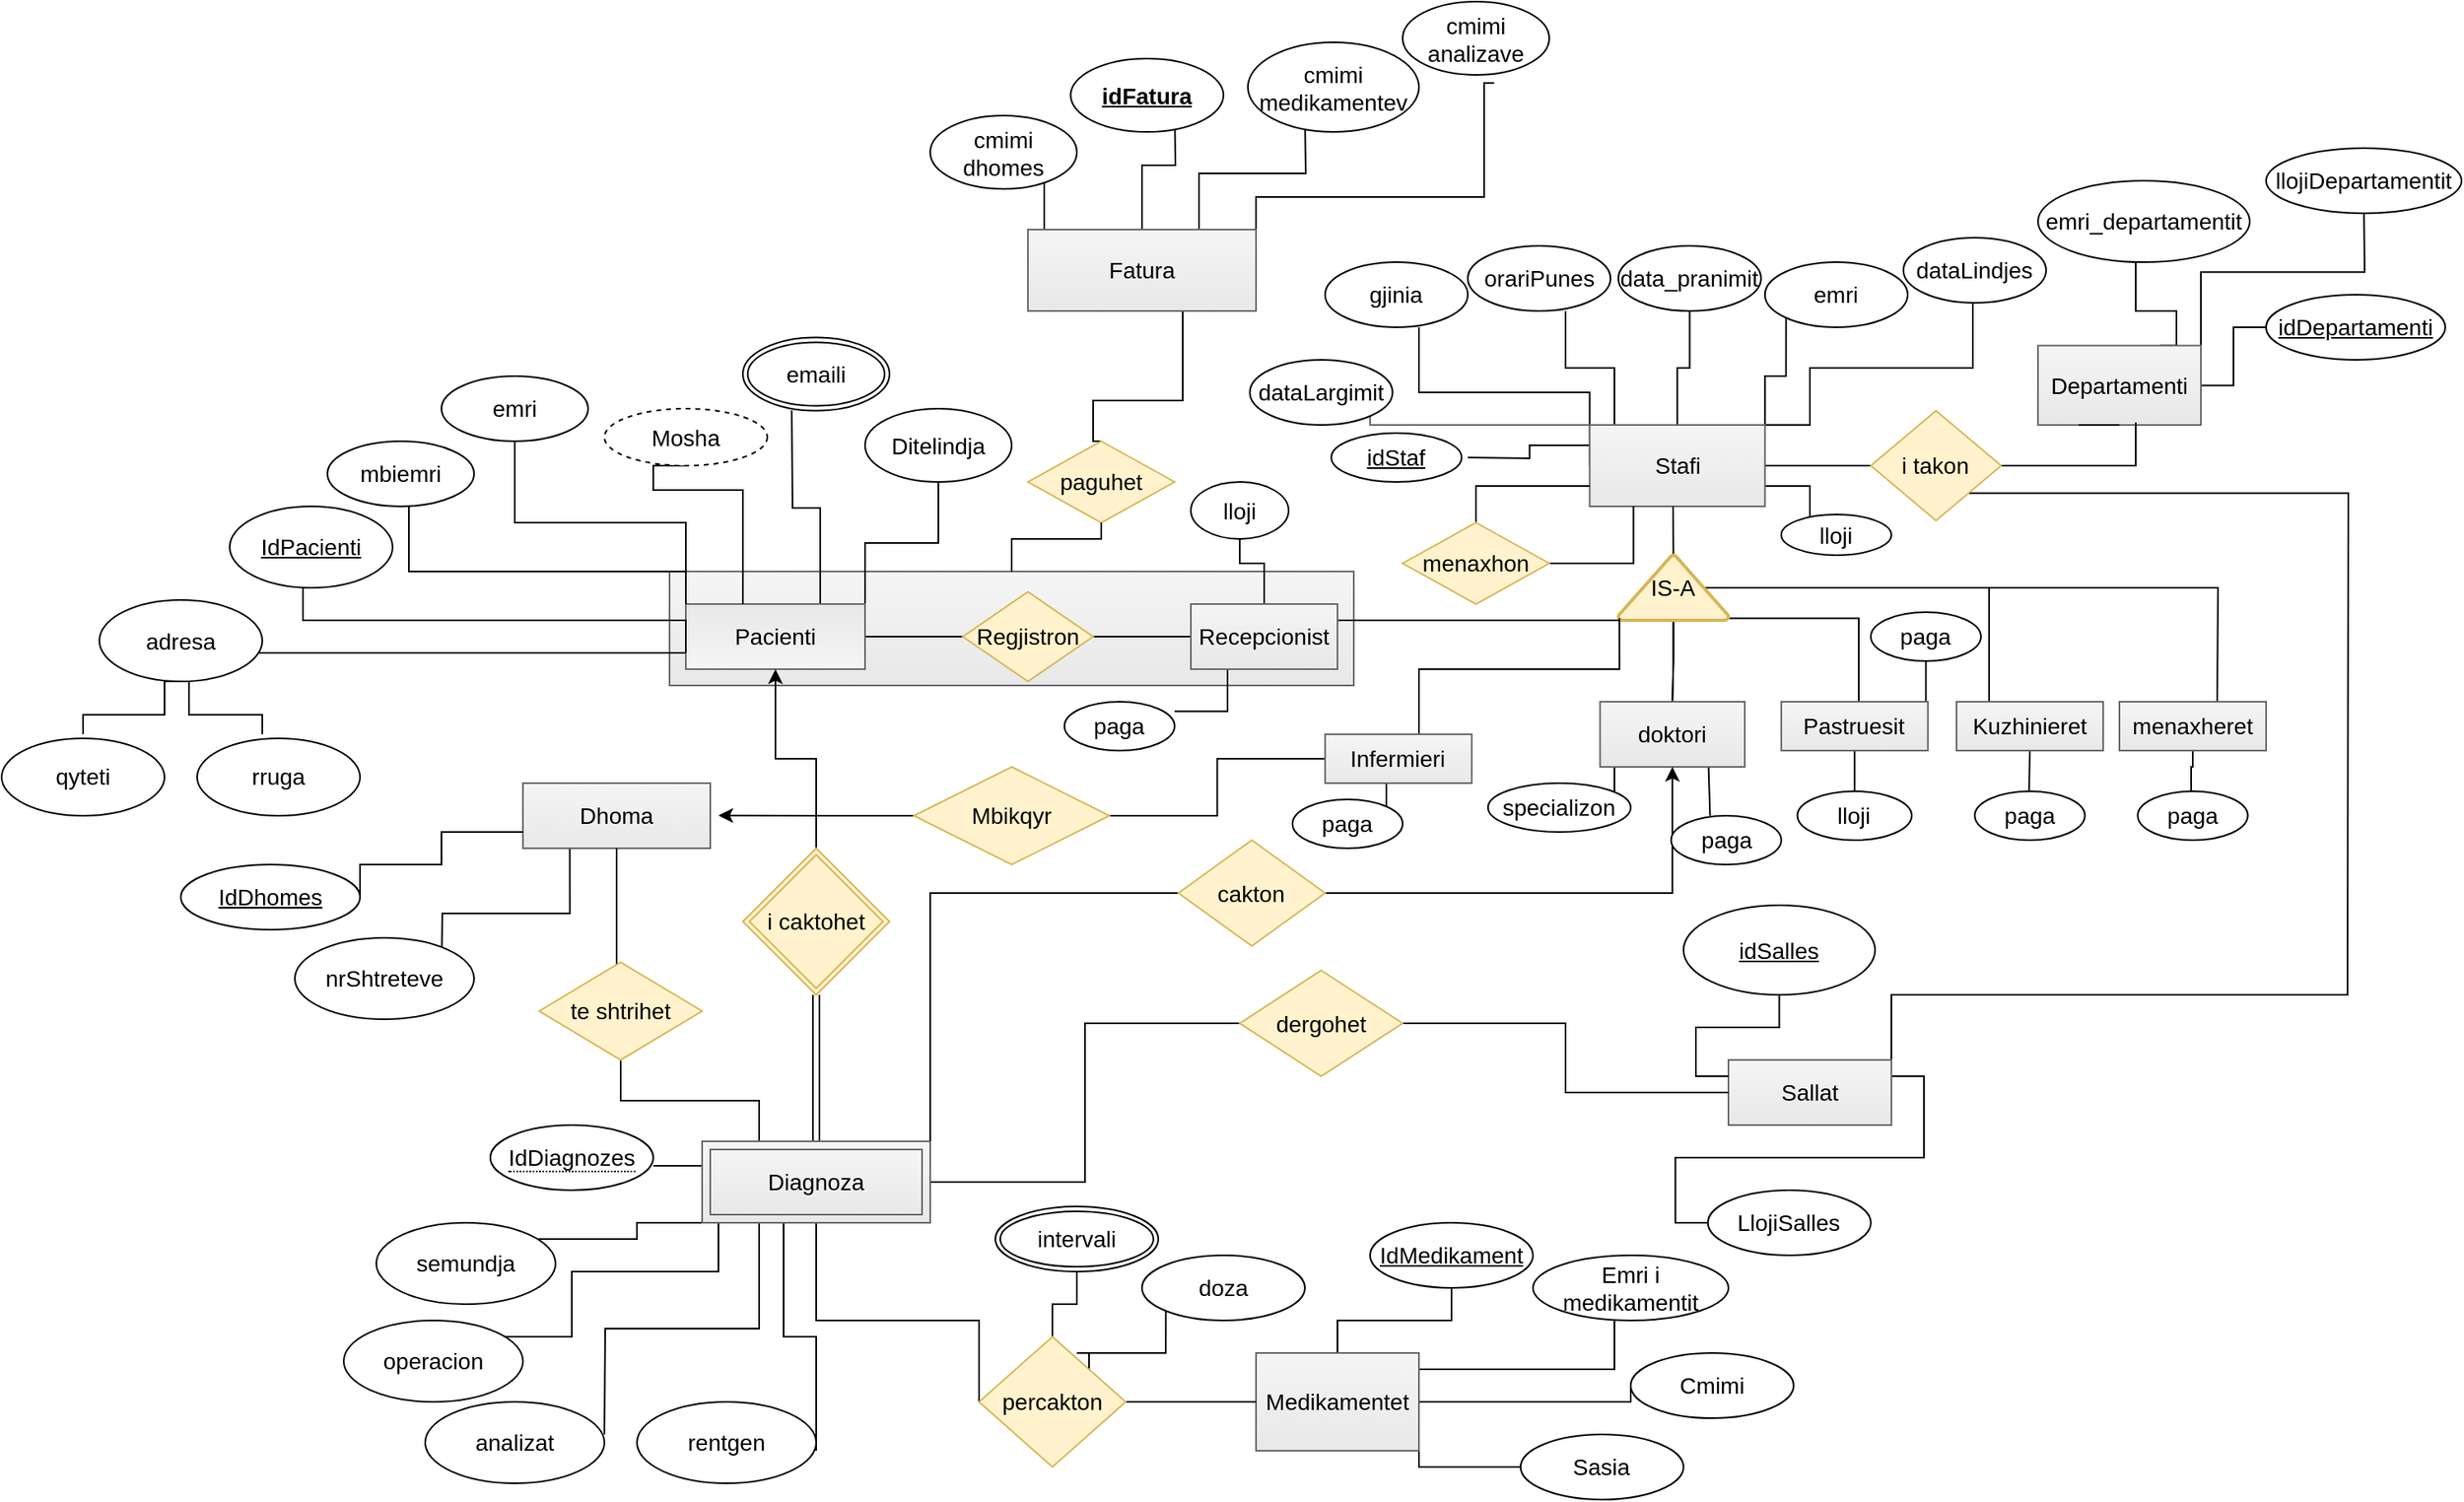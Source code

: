 <mxfile version="14.1.8" type="device" pages="3"><diagram id="4VQAimKIA-fRmypbfj4O" name="Page-1"><mxGraphModel dx="1808" dy="891" grid="1" gridSize="10" guides="1" tooltips="1" connect="1" arrows="1" fold="1" page="0" pageScale="1" pageWidth="850" pageHeight="1100" math="0" shadow="0"><root><mxCell id="0"/><mxCell id="1" parent="0"/><mxCell id="aJZsBQZ6P_IakO5ZOGHW-182" value="" style="whiteSpace=wrap;html=1;align=center;fillColor=#f5f5f5;strokeColor=#666666;gradientColor=#E8E8E8;fontSize=14;" parent="1" vertex="1"><mxGeometry x="-290" y="320" width="420" height="70" as="geometry"/></mxCell><mxCell id="aJZsBQZ6P_IakO5ZOGHW-5" value="" style="edgeStyle=orthogonalEdgeStyle;rounded=0;orthogonalLoop=1;jettySize=auto;html=1;entryX=0.5;entryY=1;entryDx=0;entryDy=0;endArrow=none;endFill=0;fontSize=14;" parent="1" source="aJZsBQZ6P_IakO5ZOGHW-3" target="aJZsBQZ6P_IakO5ZOGHW-7" edge="1"><mxGeometry relative="1" as="geometry"><mxPoint x="372.4" y="280" as="targetPoint"/></mxGeometry></mxCell><mxCell id="aJZsBQZ6P_IakO5ZOGHW-64" style="edgeStyle=orthogonalEdgeStyle;rounded=0;orthogonalLoop=1;jettySize=auto;html=1;exitX=1;exitY=0.5;exitDx=0;exitDy=0;endArrow=none;endFill=0;entryX=0;entryY=0.5;entryDx=0;entryDy=0;fontSize=14;" parent="1" source="aJZsBQZ6P_IakO5ZOGHW-3" target="aJZsBQZ6P_IakO5ZOGHW-63" edge="1"><mxGeometry relative="1" as="geometry"><mxPoint x="390" y="170" as="targetPoint"/></mxGeometry></mxCell><mxCell id="aJZsBQZ6P_IakO5ZOGHW-196" style="edgeStyle=orthogonalEdgeStyle;rounded=0;orthogonalLoop=1;jettySize=auto;html=1;exitX=0;exitY=0;exitDx=0;exitDy=0;endArrow=none;endFill=0;fontSize=14;" parent="1" source="aJZsBQZ6P_IakO5ZOGHW-3" edge="1"><mxGeometry relative="1" as="geometry"><mxPoint x="260" y="160.0" as="targetPoint"/><Array as="points"><mxPoint x="290" y="230"/><mxPoint x="290" y="195"/><mxPoint x="260" y="195"/></Array></mxGeometry></mxCell><mxCell id="aJZsBQZ6P_IakO5ZOGHW-203" style="edgeStyle=orthogonalEdgeStyle;rounded=0;orthogonalLoop=1;jettySize=auto;html=1;exitX=1;exitY=0;exitDx=0;exitDy=0;endArrow=none;endFill=0;entryX=0;entryY=1;entryDx=0;entryDy=0;fontSize=14;" parent="1" source="aJZsBQZ6P_IakO5ZOGHW-3" target="aJZsBQZ6P_IakO5ZOGHW-204" edge="1"><mxGeometry relative="1" as="geometry"><mxPoint x="383" y="120.0" as="targetPoint"/></mxGeometry></mxCell><mxCell id="aJZsBQZ6P_IakO5ZOGHW-205" style="edgeStyle=orthogonalEdgeStyle;rounded=0;orthogonalLoop=1;jettySize=auto;html=1;exitX=0;exitY=0;exitDx=0;exitDy=0;endArrow=none;endFill=0;fontSize=14;" parent="1" source="aJZsBQZ6P_IakO5ZOGHW-3" edge="1"><mxGeometry relative="1" as="geometry"><mxPoint x="170" y="170.0" as="targetPoint"/><Array as="points"><mxPoint x="275" y="210"/><mxPoint x="170" y="210"/></Array></mxGeometry></mxCell><mxCell id="aJZsBQZ6P_IakO5ZOGHW-207" style="edgeStyle=orthogonalEdgeStyle;rounded=0;orthogonalLoop=1;jettySize=auto;html=1;exitX=0;exitY=0.5;exitDx=0;exitDy=0;endArrow=none;endFill=0;gradientColor=#b3b3b3;fillColor=#f5f5f5;strokeColor=#666666;fontSize=14;" parent="1" source="aJZsBQZ6P_IakO5ZOGHW-3" edge="1"><mxGeometry relative="1" as="geometry"><mxPoint x="140" y="220" as="targetPoint"/><Array as="points"><mxPoint x="275" y="230"/><mxPoint x="140" y="230"/></Array></mxGeometry></mxCell><mxCell id="10_TAVsT5EJmVlsD5fKH-2" style="edgeStyle=orthogonalEdgeStyle;rounded=0;orthogonalLoop=1;jettySize=auto;html=1;exitX=1;exitY=0;exitDx=0;exitDy=0;endArrow=none;endFill=0;fontSize=14;" parent="1" source="aJZsBQZ6P_IakO5ZOGHW-3" edge="1"><mxGeometry relative="1" as="geometry"><mxPoint x="510" y="150" as="targetPoint"/><Array as="points"><mxPoint x="410" y="230"/><mxPoint x="410" y="195"/><mxPoint x="510" y="195"/></Array></mxGeometry></mxCell><mxCell id="2LmEAlmUSTusyT0neDTY-13" style="edgeStyle=orthogonalEdgeStyle;rounded=0;orthogonalLoop=1;jettySize=auto;html=1;exitX=0;exitY=0.25;exitDx=0;exitDy=0;endArrow=none;endFill=0;" parent="1" source="aJZsBQZ6P_IakO5ZOGHW-3" edge="1"><mxGeometry relative="1" as="geometry"><mxPoint x="200" y="250" as="targetPoint"/></mxGeometry></mxCell><mxCell id="2LmEAlmUSTusyT0neDTY-31" style="edgeStyle=orthogonalEdgeStyle;rounded=0;orthogonalLoop=1;jettySize=auto;html=1;exitX=1;exitY=0.75;exitDx=0;exitDy=0;endArrow=none;endFill=0;" parent="1" source="aJZsBQZ6P_IakO5ZOGHW-3" edge="1"><mxGeometry relative="1" as="geometry"><mxPoint x="410" y="290" as="targetPoint"/></mxGeometry></mxCell><mxCell id="aJZsBQZ6P_IakO5ZOGHW-3" value="Stafi" style="whiteSpace=wrap;html=1;align=center;strokeColor=#666666;fillColor=#f5f5f5;gradientColor=#E8E8E8;fontSize=14;" parent="1" vertex="1"><mxGeometry x="274.8" y="230" width="107.6" height="50" as="geometry"/></mxCell><mxCell id="aJZsBQZ6P_IakO5ZOGHW-7" value="data_pranimit" style="ellipse;whiteSpace=wrap;html=1;align=center;fontSize=14;" parent="1" vertex="1"><mxGeometry x="292.4" y="120" width="87.6" height="40" as="geometry"/></mxCell><mxCell id="aJZsBQZ6P_IakO5ZOGHW-13" value="" style="edgeStyle=orthogonalEdgeStyle;rounded=0;orthogonalLoop=1;jettySize=auto;html=1;endArrow=none;endFill=0;fontSize=14;" parent="1" source="aJZsBQZ6P_IakO5ZOGHW-11" target="aJZsBQZ6P_IakO5ZOGHW-12" edge="1"><mxGeometry relative="1" as="geometry"/></mxCell><mxCell id="aJZsBQZ6P_IakO5ZOGHW-18" style="edgeStyle=orthogonalEdgeStyle;rounded=0;orthogonalLoop=1;jettySize=auto;html=1;exitX=0.75;exitY=0;exitDx=0;exitDy=0;entryX=0;entryY=1;entryDx=0;entryDy=0;endArrow=none;endFill=0;fontSize=14;" parent="1" source="aJZsBQZ6P_IakO5ZOGHW-11" edge="1"><mxGeometry relative="1" as="geometry"><mxPoint x="579.974" y="94.142" as="targetPoint"/><Array as="points"><mxPoint x="635" y="160"/><mxPoint x="610" y="160"/><mxPoint x="610" y="94"/></Array></mxGeometry></mxCell><mxCell id="yyHYzGC_P9QjvPHB5Ouh-9" style="edgeStyle=orthogonalEdgeStyle;rounded=0;orthogonalLoop=1;jettySize=auto;html=1;exitX=1;exitY=0;exitDx=0;exitDy=0;endArrow=none;endFill=0;fontSize=14;" parent="1" source="aJZsBQZ6P_IakO5ZOGHW-11" edge="1"><mxGeometry relative="1" as="geometry"><mxPoint x="750" y="90" as="targetPoint"/></mxGeometry></mxCell><mxCell id="aJZsBQZ6P_IakO5ZOGHW-11" value="Departamenti" style="whiteSpace=wrap;html=1;align=center;fillColor=#f5f5f5;strokeColor=#666666;gradientColor=#E8E8E8;fontSize=14;" parent="1" vertex="1"><mxGeometry x="550" y="181.25" width="100" height="48.75" as="geometry"/></mxCell><mxCell id="aJZsBQZ6P_IakO5ZOGHW-12" value="&lt;u style=&quot;font-size: 14px;&quot;&gt;idDepartamenti&lt;/u&gt;" style="ellipse;whiteSpace=wrap;html=1;align=center;fontSize=14;" parent="1" vertex="1"><mxGeometry x="690" y="150" width="110" height="40" as="geometry"/></mxCell><mxCell id="aJZsBQZ6P_IakO5ZOGHW-14" value="emri_departamentit" style="ellipse;whiteSpace=wrap;html=1;align=center;fontSize=14;" parent="1" vertex="1"><mxGeometry x="550" y="80" width="130" height="50" as="geometry"/></mxCell><mxCell id="aJZsBQZ6P_IakO5ZOGHW-210" style="edgeStyle=orthogonalEdgeStyle;rounded=0;orthogonalLoop=1;jettySize=auto;html=1;exitX=1;exitY=0.25;exitDx=0;exitDy=0;entryX=0;entryY=0.5;entryDx=0;entryDy=0;endArrow=none;endFill=0;fontSize=14;" parent="1" source="aJZsBQZ6P_IakO5ZOGHW-19" target="aJZsBQZ6P_IakO5ZOGHW-30" edge="1"><mxGeometry relative="1" as="geometry"/></mxCell><mxCell id="aJZsBQZ6P_IakO5ZOGHW-285" style="edgeStyle=orthogonalEdgeStyle;rounded=0;orthogonalLoop=1;jettySize=auto;html=1;exitX=1;exitY=0.75;exitDx=0;exitDy=0;endArrow=none;endFill=0;fontSize=14;" parent="1" source="aJZsBQZ6P_IakO5ZOGHW-19" edge="1"><mxGeometry relative="1" as="geometry"><mxPoint x="740" y="570" as="targetPoint"/><Array as="points"><mxPoint x="740" y="580"/></Array></mxGeometry></mxCell><mxCell id="aJZsBQZ6P_IakO5ZOGHW-19" value="Sallat" style="whiteSpace=wrap;html=1;align=center;fillColor=#f5f5f5;strokeColor=#666666;gradientColor=#E8E8E8;fontSize=14;" parent="1" vertex="1"><mxGeometry x="360" y="620" width="100" height="40" as="geometry"/></mxCell><mxCell id="aJZsBQZ6P_IakO5ZOGHW-221" style="edgeStyle=none;rounded=0;orthogonalLoop=1;jettySize=auto;html=1;exitX=1;exitY=0.5;exitDx=0;exitDy=0;entryX=0;entryY=0.5;entryDx=0;entryDy=0;endArrow=none;endFill=0;fontSize=14;" parent="1" source="aJZsBQZ6P_IakO5ZOGHW-20" target="aJZsBQZ6P_IakO5ZOGHW-136" edge="1"><mxGeometry relative="1" as="geometry"/></mxCell><mxCell id="aJZsBQZ6P_IakO5ZOGHW-229" style="edgeStyle=orthogonalEdgeStyle;rounded=0;orthogonalLoop=1;jettySize=auto;html=1;exitX=0;exitY=0;exitDx=0;exitDy=0;endArrow=none;endFill=0;fontSize=14;" parent="1" source="aJZsBQZ6P_IakO5ZOGHW-20" edge="1"><mxGeometry relative="1" as="geometry"><mxPoint x="-450" y="270" as="targetPoint"/><Array as="points"><mxPoint x="-280" y="320"/><mxPoint x="-450" y="320"/></Array></mxGeometry></mxCell><mxCell id="aJZsBQZ6P_IakO5ZOGHW-231" style="edgeStyle=orthogonalEdgeStyle;rounded=0;orthogonalLoop=1;jettySize=auto;html=1;exitX=0.75;exitY=0;exitDx=0;exitDy=0;endArrow=none;endFill=0;fontSize=14;" parent="1" source="aJZsBQZ6P_IakO5ZOGHW-20" edge="1"><mxGeometry relative="1" as="geometry"><mxPoint x="-215" y="221" as="targetPoint"/></mxGeometry></mxCell><mxCell id="aJZsBQZ6P_IakO5ZOGHW-237" style="edgeStyle=orthogonalEdgeStyle;rounded=0;orthogonalLoop=1;jettySize=auto;html=1;exitX=1;exitY=0;exitDx=0;exitDy=0;entryX=0.5;entryY=1;entryDx=0;entryDy=0;endArrow=none;endFill=0;fontSize=14;" parent="1" source="aJZsBQZ6P_IakO5ZOGHW-20" target="aJZsBQZ6P_IakO5ZOGHW-82" edge="1"><mxGeometry relative="1" as="geometry"/></mxCell><mxCell id="aJZsBQZ6P_IakO5ZOGHW-245" style="edgeStyle=orthogonalEdgeStyle;rounded=0;orthogonalLoop=1;jettySize=auto;html=1;exitX=0;exitY=0.75;exitDx=0;exitDy=0;endArrow=none;endFill=0;fontSize=14;" parent="1" source="aJZsBQZ6P_IakO5ZOGHW-20" edge="1"><mxGeometry relative="1" as="geometry"><mxPoint x="-550" y="370" as="targetPoint"/></mxGeometry></mxCell><mxCell id="aJZsBQZ6P_IakO5ZOGHW-20" value="Pacienti" style="whiteSpace=wrap;html=1;align=center;fillColor=#f5f5f5;strokeColor=#666666;gradientDirection=north;gradientColor=#E8E8E8;fontSize=14;" parent="1" vertex="1"><mxGeometry x="-280" y="340" width="110" height="40" as="geometry"/></mxCell><mxCell id="aJZsBQZ6P_IakO5ZOGHW-94" style="edgeStyle=orthogonalEdgeStyle;rounded=0;orthogonalLoop=1;jettySize=auto;html=1;exitX=0.5;exitY=1;exitDx=0;exitDy=0;endArrow=none;endFill=0;entryX=0;entryY=0;entryDx=0;entryDy=0;fontSize=14;" parent="1" source="aJZsBQZ6P_IakO5ZOGHW-24" target="aJZsBQZ6P_IakO5ZOGHW-20" edge="1"><mxGeometry relative="1" as="geometry"/></mxCell><mxCell id="aJZsBQZ6P_IakO5ZOGHW-24" value="emri" style="ellipse;whiteSpace=wrap;html=1;align=center;fontSize=14;" parent="1" vertex="1"><mxGeometry x="-430" y="200" width="90" height="40" as="geometry"/></mxCell><mxCell id="aJZsBQZ6P_IakO5ZOGHW-26" style="edgeStyle=orthogonalEdgeStyle;rounded=0;orthogonalLoop=1;jettySize=auto;html=1;exitX=0.5;exitY=1;exitDx=0;exitDy=0;entryX=0;entryY=0.75;entryDx=0;entryDy=0;endArrow=none;endFill=0;fontSize=14;" parent="1" source="aJZsBQZ6P_IakO5ZOGHW-25" target="aJZsBQZ6P_IakO5ZOGHW-20" edge="1"><mxGeometry relative="1" as="geometry"><Array as="points"><mxPoint x="-515" y="350"/><mxPoint x="-280" y="350"/></Array></mxGeometry></mxCell><mxCell id="aJZsBQZ6P_IakO5ZOGHW-25" value="IdPacienti" style="ellipse;whiteSpace=wrap;html=1;align=center;fontStyle=4;fontSize=14;" parent="1" vertex="1"><mxGeometry x="-560" y="280" width="100" height="50" as="geometry"/></mxCell><mxCell id="aJZsBQZ6P_IakO5ZOGHW-31" style="edgeStyle=orthogonalEdgeStyle;rounded=0;orthogonalLoop=1;jettySize=auto;html=1;exitX=0.5;exitY=1;exitDx=0;exitDy=0;entryX=0;entryY=0.25;entryDx=0;entryDy=0;endArrow=none;endFill=0;fontSize=14;" parent="1" source="aJZsBQZ6P_IakO5ZOGHW-29" target="aJZsBQZ6P_IakO5ZOGHW-19" edge="1"><mxGeometry relative="1" as="geometry"/></mxCell><mxCell id="aJZsBQZ6P_IakO5ZOGHW-29" value="idSalles" style="ellipse;whiteSpace=wrap;html=1;align=center;fontStyle=4;fontSize=14;" parent="1" vertex="1"><mxGeometry x="332.4" y="525" width="117.6" height="55" as="geometry"/></mxCell><mxCell id="aJZsBQZ6P_IakO5ZOGHW-30" value="LlojiSalles" style="ellipse;whiteSpace=wrap;html=1;align=center;fontSize=14;" parent="1" vertex="1"><mxGeometry x="347.4" y="700" width="100" height="40" as="geometry"/></mxCell><mxCell id="aJZsBQZ6P_IakO5ZOGHW-140" style="edgeStyle=orthogonalEdgeStyle;rounded=0;orthogonalLoop=1;jettySize=auto;html=1;exitX=1;exitY=0.5;exitDx=0;exitDy=0;entryX=0;entryY=0.5;entryDx=0;entryDy=0;endArrow=none;endFill=0;fontSize=14;" parent="1" target="aJZsBQZ6P_IakO5ZOGHW-55" edge="1"><mxGeometry relative="1" as="geometry"><mxPoint x="-300" y="685" as="sourcePoint"/></mxGeometry></mxCell><mxCell id="aJZsBQZ6P_IakO5ZOGHW-263" style="edgeStyle=orthogonalEdgeStyle;rounded=0;orthogonalLoop=1;jettySize=auto;html=1;exitX=0.25;exitY=1;exitDx=0;exitDy=0;endArrow=none;endFill=0;fontSize=14;" parent="1" source="aJZsBQZ6P_IakO5ZOGHW-43" edge="1"><mxGeometry relative="1" as="geometry"><mxPoint x="-430" y="570" as="targetPoint"/></mxGeometry></mxCell><mxCell id="aJZsBQZ6P_IakO5ZOGHW-43" value="Dhoma" style="whiteSpace=wrap;html=1;align=center;fillColor=#f5f5f5;strokeColor=#666666;gradientColor=#E8E8E8;fontSize=14;" parent="1" vertex="1"><mxGeometry x="-380" y="450" width="115" height="40" as="geometry"/></mxCell><mxCell id="aJZsBQZ6P_IakO5ZOGHW-236" style="edgeStyle=orthogonalEdgeStyle;rounded=0;orthogonalLoop=1;jettySize=auto;html=1;exitX=1;exitY=0.5;exitDx=0;exitDy=0;entryX=0;entryY=0.75;entryDx=0;entryDy=0;endArrow=none;endFill=0;fontSize=14;" parent="1" source="aJZsBQZ6P_IakO5ZOGHW-45" target="aJZsBQZ6P_IakO5ZOGHW-43" edge="1"><mxGeometry relative="1" as="geometry"><Array as="points"><mxPoint x="-480" y="500"/><mxPoint x="-430" y="500"/><mxPoint x="-430" y="480"/></Array></mxGeometry></mxCell><mxCell id="aJZsBQZ6P_IakO5ZOGHW-45" value="IdDhomes" style="ellipse;whiteSpace=wrap;html=1;align=center;fontStyle=4;fontSize=14;" parent="1" vertex="1"><mxGeometry x="-590" y="500" width="110" height="40" as="geometry"/></mxCell><mxCell id="aJZsBQZ6P_IakO5ZOGHW-166" style="edgeStyle=orthogonalEdgeStyle;rounded=0;orthogonalLoop=1;jettySize=auto;html=1;exitX=0.5;exitY=1;exitDx=0;exitDy=0;entryX=0.25;entryY=0;entryDx=0;entryDy=0;endArrow=none;endFill=0;fontSize=14;" parent="1" source="aJZsBQZ6P_IakO5ZOGHW-48" target="aJZsBQZ6P_IakO5ZOGHW-55" edge="1"><mxGeometry relative="1" as="geometry"/></mxCell><mxCell id="aJZsBQZ6P_IakO5ZOGHW-234" style="edgeStyle=orthogonalEdgeStyle;rounded=0;orthogonalLoop=1;jettySize=auto;html=1;exitX=0.5;exitY=0;exitDx=0;exitDy=0;endArrow=none;endFill=0;entryX=0.5;entryY=1;entryDx=0;entryDy=0;fontSize=14;" parent="1" source="aJZsBQZ6P_IakO5ZOGHW-48" target="aJZsBQZ6P_IakO5ZOGHW-43" edge="1"><mxGeometry relative="1" as="geometry"><mxPoint x="-329.667" y="520" as="targetPoint"/><Array as="points"><mxPoint x="-322" y="580"/></Array></mxGeometry></mxCell><mxCell id="aJZsBQZ6P_IakO5ZOGHW-48" value="te shtrihet" style="shape=rhombus;perimeter=rhombusPerimeter;whiteSpace=wrap;html=1;align=center;fillColor=#fff2cc;strokeColor=#d6b656;gradientColor=#FFF2CC;fontSize=14;" parent="1" vertex="1"><mxGeometry x="-370" y="560" width="100" height="60" as="geometry"/></mxCell><mxCell id="aJZsBQZ6P_IakO5ZOGHW-114" style="edgeStyle=orthogonalEdgeStyle;rounded=0;orthogonalLoop=1;jettySize=auto;html=1;exitX=1;exitY=0.5;exitDx=0;exitDy=0;entryX=0;entryY=0.5;entryDx=0;entryDy=0;endArrow=none;endFill=0;fontSize=14;" parent="1" source="aJZsBQZ6P_IakO5ZOGHW-55" target="aJZsBQZ6P_IakO5ZOGHW-68" edge="1"><mxGeometry relative="1" as="geometry"/></mxCell><mxCell id="aJZsBQZ6P_IakO5ZOGHW-154" style="edgeStyle=orthogonalEdgeStyle;rounded=0;orthogonalLoop=1;jettySize=auto;html=1;exitX=1;exitY=1;exitDx=0;exitDy=0;entryX=0;entryY=0.5;entryDx=0;entryDy=0;endArrow=none;endFill=0;fontSize=14;" parent="1" source="aJZsBQZ6P_IakO5ZOGHW-55" target="aJZsBQZ6P_IakO5ZOGHW-153" edge="1"><mxGeometry relative="1" as="geometry"><Array as="points"><mxPoint x="-220" y="690"/><mxPoint x="-200" y="690"/><mxPoint x="-200" y="780"/><mxPoint x="-100" y="780"/></Array></mxGeometry></mxCell><mxCell id="aJZsBQZ6P_IakO5ZOGHW-217" value="" style="edgeStyle=none;shape=link;rounded=0;orthogonalLoop=1;jettySize=auto;html=1;endArrow=none;endFill=0;exitX=0.5;exitY=0;exitDx=0;exitDy=0;fontSize=14;" parent="1" source="aJZsBQZ6P_IakO5ZOGHW-55" target="aJZsBQZ6P_IakO5ZOGHW-56" edge="1"><mxGeometry relative="1" as="geometry"/></mxCell><mxCell id="aJZsBQZ6P_IakO5ZOGHW-251" style="edgeStyle=orthogonalEdgeStyle;rounded=0;orthogonalLoop=1;jettySize=auto;html=1;exitX=0;exitY=0.75;exitDx=0;exitDy=0;endArrow=none;endFill=0;fontSize=14;" parent="1" source="aJZsBQZ6P_IakO5ZOGHW-55" edge="1"><mxGeometry relative="1" as="geometry"><mxPoint x="-370" y="760" as="targetPoint"/><Array as="points"><mxPoint x="-250" y="708"/><mxPoint x="-250" y="720"/><mxPoint x="-310" y="720"/><mxPoint x="-310" y="730"/><mxPoint x="-370" y="730"/></Array></mxGeometry></mxCell><mxCell id="aJZsBQZ6P_IakO5ZOGHW-252" style="edgeStyle=orthogonalEdgeStyle;rounded=0;orthogonalLoop=1;jettySize=auto;html=1;exitX=0.25;exitY=1;exitDx=0;exitDy=0;endArrow=none;endFill=0;fontSize=14;" parent="1" source="aJZsBQZ6P_IakO5ZOGHW-55" edge="1"><mxGeometry relative="1" as="geometry"><mxPoint x="-400" y="800" as="targetPoint"/><Array as="points"><mxPoint x="-260" y="720"/><mxPoint x="-260" y="750"/><mxPoint x="-350" y="750"/><mxPoint x="-350" y="790"/><mxPoint x="-400" y="790"/></Array></mxGeometry></mxCell><mxCell id="2LmEAlmUSTusyT0neDTY-6" style="edgeStyle=orthogonalEdgeStyle;rounded=0;orthogonalLoop=1;jettySize=auto;html=1;exitX=0.25;exitY=1;exitDx=0;exitDy=0;endArrow=none;endFill=0;" parent="1" source="aJZsBQZ6P_IakO5ZOGHW-55" edge="1"><mxGeometry relative="1" as="geometry"><mxPoint x="-330" y="850" as="targetPoint"/></mxGeometry></mxCell><mxCell id="2LmEAlmUSTusyT0neDTY-8" style="edgeStyle=orthogonalEdgeStyle;rounded=0;orthogonalLoop=1;jettySize=auto;html=1;exitX=0.25;exitY=1;exitDx=0;exitDy=0;endArrow=none;endFill=0;" parent="1" source="aJZsBQZ6P_IakO5ZOGHW-55" edge="1"><mxGeometry relative="1" as="geometry"><mxPoint x="-200" y="860" as="targetPoint"/><Array as="points"><mxPoint x="-220" y="720"/><mxPoint x="-220" y="790"/><mxPoint x="-200" y="790"/></Array></mxGeometry></mxCell><mxCell id="aJZsBQZ6P_IakO5ZOGHW-55" value="Diagnoza" style="shape=ext;margin=3;double=1;whiteSpace=wrap;html=1;align=center;fillColor=#f5f5f5;strokeColor=#666666;gradientColor=#E8E8E8;fontSize=14;" parent="1" vertex="1"><mxGeometry x="-270" y="670" width="140" height="50" as="geometry"/></mxCell><mxCell id="aiUR9m01Zltc-U_Ig08Y-2" style="edgeStyle=orthogonalEdgeStyle;rounded=0;orthogonalLoop=1;jettySize=auto;html=1;exitX=0.5;exitY=0;exitDx=0;exitDy=0;entryX=0.5;entryY=1;entryDx=0;entryDy=0;endArrow=classic;endFill=1;fontSize=14;" parent="1" source="aJZsBQZ6P_IakO5ZOGHW-56" target="aJZsBQZ6P_IakO5ZOGHW-20" edge="1"><mxGeometry relative="1" as="geometry"/></mxCell><mxCell id="aJZsBQZ6P_IakO5ZOGHW-56" value="i caktohet" style="shape=rhombus;double=1;perimeter=rhombusPerimeter;whiteSpace=wrap;html=1;align=center;strokeColor=#d6b656;fillColor=#FFF2CC;gradientColor=#FFF2CC;fontSize=14;" parent="1" vertex="1"><mxGeometry x="-245" y="490" width="90" height="90" as="geometry"/></mxCell><mxCell id="aJZsBQZ6P_IakO5ZOGHW-62" style="edgeStyle=orthogonalEdgeStyle;rounded=0;orthogonalLoop=1;jettySize=auto;html=1;exitX=0.5;exitY=0;exitDx=0;exitDy=0;exitPerimeter=0;endArrow=none;endFill=0;fontSize=14;" parent="1" source="aJZsBQZ6P_IakO5ZOGHW-61" edge="1"><mxGeometry relative="1" as="geometry"><mxPoint x="326" y="280" as="targetPoint"/></mxGeometry></mxCell><mxCell id="aJZsBQZ6P_IakO5ZOGHW-67" style="edgeStyle=orthogonalEdgeStyle;rounded=0;orthogonalLoop=1;jettySize=auto;html=1;exitX=0.5;exitY=1;exitDx=0;exitDy=0;exitPerimeter=0;entryX=0.5;entryY=0;entryDx=0;entryDy=0;endArrow=none;endFill=0;fontSize=14;" parent="1" source="aJZsBQZ6P_IakO5ZOGHW-61" target="aJZsBQZ6P_IakO5ZOGHW-66" edge="1"><mxGeometry relative="1" as="geometry"/></mxCell><mxCell id="aJZsBQZ6P_IakO5ZOGHW-134" style="edgeStyle=orthogonalEdgeStyle;rounded=0;orthogonalLoop=1;jettySize=auto;html=1;exitX=0.22;exitY=0.5;exitDx=0;exitDy=0;exitPerimeter=0;entryX=0.5;entryY=0;entryDx=0;entryDy=0;endArrow=none;endFill=0;fontSize=14;" parent="1" source="aJZsBQZ6P_IakO5ZOGHW-61" target="aJZsBQZ6P_IakO5ZOGHW-133" edge="1"><mxGeometry relative="1" as="geometry"><Array as="points"><mxPoint x="306" y="350"/><mxPoint x="150" y="350"/></Array></mxGeometry></mxCell><mxCell id="aJZsBQZ6P_IakO5ZOGHW-189" value="" style="edgeStyle=orthogonalEdgeStyle;rounded=0;orthogonalLoop=1;jettySize=auto;html=1;endArrow=none;endFill=0;fontSize=14;" parent="1" source="aJZsBQZ6P_IakO5ZOGHW-61" target="aJZsBQZ6P_IakO5ZOGHW-66" edge="1"><mxGeometry relative="1" as="geometry"/></mxCell><mxCell id="qDRu-Uf2Sp1-eCAf5xzY-1" style="edgeStyle=orthogonalEdgeStyle;rounded=0;orthogonalLoop=1;jettySize=auto;html=1;exitX=0.99;exitY=0.97;exitDx=0;exitDy=0;exitPerimeter=0;strokeColor=none;fontSize=14;" parent="1" source="2LmEAlmUSTusyT0neDTY-45" edge="1"><mxGeometry relative="1" as="geometry"><mxPoint x="470" y="380" as="targetPoint"/></mxGeometry></mxCell><mxCell id="qDRu-Uf2Sp1-eCAf5xzY-3" style="rounded=0;orthogonalLoop=1;jettySize=auto;html=1;exitX=0.99;exitY=0.97;exitDx=0;exitDy=0;exitPerimeter=0;shadow=0;startArrow=none;startFill=0;endArrow=none;endFill=0;edgeStyle=orthogonalEdgeStyle;fontSize=14;" parent="1" source="aJZsBQZ6P_IakO5ZOGHW-61" target="aJZsBQZ6P_IakO5ZOGHW-188" edge="1"><mxGeometry relative="1" as="geometry"><mxPoint x="580" y="400" as="targetPoint"/><Array as="points"><mxPoint x="440" y="349"/></Array></mxGeometry></mxCell><mxCell id="10_TAVsT5EJmVlsD5fKH-6" style="edgeStyle=orthogonalEdgeStyle;rounded=0;orthogonalLoop=1;jettySize=auto;html=1;exitX=0.78;exitY=0.5;exitDx=0;exitDy=0;exitPerimeter=0;endArrow=none;endFill=0;entryX=0.5;entryY=0;entryDx=0;entryDy=0;fontSize=14;" parent="1" source="aJZsBQZ6P_IakO5ZOGHW-61" target="aJZsBQZ6P_IakO5ZOGHW-193" edge="1"><mxGeometry relative="1" as="geometry"><mxPoint x="590" y="330" as="targetPoint"/><Array as="points"><mxPoint x="520" y="330"/><mxPoint x="520" y="430"/></Array></mxGeometry></mxCell><mxCell id="2LmEAlmUSTusyT0neDTY-15" style="edgeStyle=orthogonalEdgeStyle;rounded=0;orthogonalLoop=1;jettySize=auto;html=1;exitX=0.78;exitY=0.5;exitDx=0;exitDy=0;exitPerimeter=0;endArrow=none;endFill=0;" parent="1" source="aJZsBQZ6P_IakO5ZOGHW-61" edge="1"><mxGeometry relative="1" as="geometry"><mxPoint x="660" y="400.0" as="targetPoint"/></mxGeometry></mxCell><mxCell id="aJZsBQZ6P_IakO5ZOGHW-61" value="IS-A" style="strokeWidth=2;html=1;shape=mxgraph.flowchart.extract_or_measurement;whiteSpace=wrap;strokeColor=#d6b656;fillColor=#FFF2CC;gradientColor=#FFF2CC;fontSize=14;" parent="1" vertex="1"><mxGeometry x="292.4" y="310" width="67.6" height="40" as="geometry"/></mxCell><mxCell id="aJZsBQZ6P_IakO5ZOGHW-266" style="edgeStyle=orthogonalEdgeStyle;rounded=0;orthogonalLoop=1;jettySize=auto;html=1;exitX=1;exitY=0.5;exitDx=0;exitDy=0;endArrow=none;endFill=0;fontSize=14;entryX=0.6;entryY=0.969;entryDx=0;entryDy=0;entryPerimeter=0;" parent="1" source="aJZsBQZ6P_IakO5ZOGHW-63" target="aJZsBQZ6P_IakO5ZOGHW-11" edge="1"><mxGeometry relative="1" as="geometry"><mxPoint x="610" y="240" as="targetPoint"/><Array as="points"><mxPoint x="610" y="255"/></Array></mxGeometry></mxCell><mxCell id="aJZsBQZ6P_IakO5ZOGHW-284" style="edgeStyle=orthogonalEdgeStyle;rounded=0;orthogonalLoop=1;jettySize=auto;html=1;exitX=1;exitY=1;exitDx=0;exitDy=0;endArrow=none;endFill=0;fontSize=14;" parent="1" source="aJZsBQZ6P_IakO5ZOGHW-63" edge="1"><mxGeometry relative="1" as="geometry"><mxPoint x="740" y="570" as="targetPoint"/></mxGeometry></mxCell><mxCell id="aJZsBQZ6P_IakO5ZOGHW-63" value="i takon" style="shape=rhombus;perimeter=rhombusPerimeter;whiteSpace=wrap;html=1;align=center;rotation=0;fillColor=#fff2cc;strokeColor=#d6b656;gradientColor=#FFF2CC;fontSize=14;" parent="1" vertex="1"><mxGeometry x="447.4" y="221.25" width="80" height="67.5" as="geometry"/></mxCell><mxCell id="2LmEAlmUSTusyT0neDTY-19" style="edgeStyle=orthogonalEdgeStyle;rounded=0;orthogonalLoop=1;jettySize=auto;html=1;exitX=0.75;exitY=1;exitDx=0;exitDy=0;endArrow=none;endFill=0;" parent="1" source="aJZsBQZ6P_IakO5ZOGHW-66" edge="1"><mxGeometry relative="1" as="geometry"><mxPoint x="348.714" y="470.0" as="targetPoint"/></mxGeometry></mxCell><mxCell id="2LmEAlmUSTusyT0neDTY-22" style="edgeStyle=orthogonalEdgeStyle;rounded=0;orthogonalLoop=1;jettySize=auto;html=1;exitX=0.25;exitY=1;exitDx=0;exitDy=0;endArrow=none;endFill=0;" parent="1" source="aJZsBQZ6P_IakO5ZOGHW-66" edge="1"><mxGeometry relative="1" as="geometry"><mxPoint x="290" y="460.0" as="targetPoint"/></mxGeometry></mxCell><mxCell id="aJZsBQZ6P_IakO5ZOGHW-66" value="doktori" style="whiteSpace=wrap;html=1;align=center;fillColor=#f5f5f5;strokeColor=#666666;gradientColor=#E8E8E8;fontSize=14;" parent="1" vertex="1"><mxGeometry x="281.2" y="400" width="88.8" height="40" as="geometry"/></mxCell><mxCell id="aJZsBQZ6P_IakO5ZOGHW-131" style="edgeStyle=orthogonalEdgeStyle;rounded=0;orthogonalLoop=1;jettySize=auto;html=1;exitX=1;exitY=0.5;exitDx=0;exitDy=0;entryX=0;entryY=0.5;entryDx=0;entryDy=0;endArrow=none;endFill=0;fontSize=14;" parent="1" source="aJZsBQZ6P_IakO5ZOGHW-68" target="aJZsBQZ6P_IakO5ZOGHW-19" edge="1"><mxGeometry relative="1" as="geometry"/></mxCell><mxCell id="aJZsBQZ6P_IakO5ZOGHW-68" value="dergohet" style="shape=rhombus;perimeter=rhombusPerimeter;whiteSpace=wrap;html=1;align=center;fillColor=#fff2cc;strokeColor=#d6b656;gradientColor=#FFF2CC;fontSize=14;" parent="1" vertex="1"><mxGeometry x="60" y="565" width="100" height="65" as="geometry"/></mxCell><mxCell id="aJZsBQZ6P_IakO5ZOGHW-72" value="emaili" style="ellipse;shape=doubleEllipse;margin=3;whiteSpace=wrap;html=1;align=center;fontSize=14;" parent="1" vertex="1"><mxGeometry x="-245" y="176.25" width="90" height="45" as="geometry"/></mxCell><mxCell id="aJZsBQZ6P_IakO5ZOGHW-80" style="edgeStyle=orthogonalEdgeStyle;rounded=0;orthogonalLoop=1;jettySize=auto;html=1;exitX=0.5;exitY=0;exitDx=0;exitDy=0;entryX=0;entryY=0.75;entryDx=0;entryDy=0;endArrow=none;endFill=0;fontSize=14;" parent="1" source="aJZsBQZ6P_IakO5ZOGHW-78" target="aJZsBQZ6P_IakO5ZOGHW-3" edge="1"><mxGeometry relative="1" as="geometry"/></mxCell><mxCell id="aJZsBQZ6P_IakO5ZOGHW-135" style="edgeStyle=orthogonalEdgeStyle;rounded=0;orthogonalLoop=1;jettySize=auto;html=1;exitX=1;exitY=0.5;exitDx=0;exitDy=0;entryX=0.25;entryY=1;entryDx=0;entryDy=0;endArrow=none;endFill=0;fontSize=14;" parent="1" source="aJZsBQZ6P_IakO5ZOGHW-78" target="aJZsBQZ6P_IakO5ZOGHW-3" edge="1"><mxGeometry relative="1" as="geometry"/></mxCell><mxCell id="aJZsBQZ6P_IakO5ZOGHW-78" value="menaxhon" style="shape=rhombus;perimeter=rhombusPerimeter;whiteSpace=wrap;html=1;align=center;fillColor=#fff2cc;strokeColor=#d6b656;gradientColor=#FFF2CC;fontSize=14;" parent="1" vertex="1"><mxGeometry x="160" y="290" width="90" height="50" as="geometry"/></mxCell><mxCell id="aJZsBQZ6P_IakO5ZOGHW-82" value="Ditelindja" style="ellipse;whiteSpace=wrap;html=1;align=center;fontSize=14;" parent="1" vertex="1"><mxGeometry x="-170" y="220" width="90" height="45" as="geometry"/></mxCell><mxCell id="aJZsBQZ6P_IakO5ZOGHW-223" style="edgeStyle=orthogonalEdgeStyle;rounded=0;orthogonalLoop=1;jettySize=auto;html=1;exitX=0.5;exitY=1;exitDx=0;exitDy=0;endArrow=none;endFill=0;fontSize=14;" parent="1" source="aJZsBQZ6P_IakO5ZOGHW-85" edge="1"><mxGeometry relative="1" as="geometry"><mxPoint x="-245" y="340" as="targetPoint"/><Array as="points"><mxPoint x="-300" y="270"/><mxPoint x="-245" y="270"/></Array></mxGeometry></mxCell><mxCell id="aJZsBQZ6P_IakO5ZOGHW-85" value="Mosha" style="ellipse;whiteSpace=wrap;html=1;align=center;dashed=1;fontSize=14;" parent="1" vertex="1"><mxGeometry x="-330" y="220" width="100" height="35" as="geometry"/></mxCell><mxCell id="yyHYzGC_P9QjvPHB5Ouh-1" style="edgeStyle=orthogonalEdgeStyle;rounded=0;orthogonalLoop=1;jettySize=auto;html=1;exitX=0;exitY=0.5;exitDx=0;exitDy=0;entryX=1;entryY=0;entryDx=0;entryDy=0;endArrow=none;endFill=0;fontSize=14;" parent="1" source="aJZsBQZ6P_IakO5ZOGHW-88" target="aJZsBQZ6P_IakO5ZOGHW-55" edge="1"><mxGeometry relative="1" as="geometry"/></mxCell><mxCell id="yyHYzGC_P9QjvPHB5Ouh-2" style="edgeStyle=orthogonalEdgeStyle;rounded=0;orthogonalLoop=1;jettySize=auto;html=1;exitX=1;exitY=0.5;exitDx=0;exitDy=0;endArrow=classic;endFill=1;fontSize=14;entryX=0.5;entryY=1;entryDx=0;entryDy=0;entryPerimeter=0;" parent="1" source="aJZsBQZ6P_IakO5ZOGHW-88" target="aJZsBQZ6P_IakO5ZOGHW-66" edge="1"><mxGeometry relative="1" as="geometry"><mxPoint x="380" y="470" as="targetPoint"/></mxGeometry></mxCell><mxCell id="aJZsBQZ6P_IakO5ZOGHW-88" value="cakton" style="shape=rhombus;perimeter=rhombusPerimeter;whiteSpace=wrap;html=1;align=center;fillColor=#fff2cc;strokeColor=#d6b656;gradientColor=#FFF2CC;fontSize=14;" parent="1" vertex="1"><mxGeometry x="22.4" y="485" width="90" height="65" as="geometry"/></mxCell><mxCell id="aJZsBQZ6P_IakO5ZOGHW-240" style="edgeStyle=none;rounded=0;orthogonalLoop=1;jettySize=auto;html=1;exitX=0;exitY=0.5;exitDx=0;exitDy=0;entryX=1;entryY=0.5;entryDx=0;entryDy=0;endArrow=none;endFill=0;fontSize=14;" parent="1" source="aJZsBQZ6P_IakO5ZOGHW-133" target="aJZsBQZ6P_IakO5ZOGHW-136" edge="1"><mxGeometry relative="1" as="geometry"/></mxCell><mxCell id="2LmEAlmUSTusyT0neDTY-12" style="edgeStyle=orthogonalEdgeStyle;rounded=0;orthogonalLoop=1;jettySize=auto;html=1;exitX=0.5;exitY=0;exitDx=0;exitDy=0;endArrow=none;endFill=0;" parent="1" source="aJZsBQZ6P_IakO5ZOGHW-133" edge="1"><mxGeometry relative="1" as="geometry"><mxPoint x="40" y="290" as="targetPoint"/><Array as="points"><mxPoint x="75" y="315"/><mxPoint x="60" y="315"/><mxPoint x="60" y="290"/></Array></mxGeometry></mxCell><mxCell id="2LmEAlmUSTusyT0neDTY-37" style="edgeStyle=orthogonalEdgeStyle;rounded=0;orthogonalLoop=1;jettySize=auto;html=1;exitX=0.25;exitY=1;exitDx=0;exitDy=0;entryX=1;entryY=0.197;entryDx=0;entryDy=0;entryPerimeter=0;endArrow=none;endFill=0;" parent="1" source="aJZsBQZ6P_IakO5ZOGHW-133" target="2LmEAlmUSTusyT0neDTY-36" edge="1"><mxGeometry relative="1" as="geometry"/></mxCell><mxCell id="aJZsBQZ6P_IakO5ZOGHW-133" value="Recepcionist" style="whiteSpace=wrap;html=1;align=center;fillColor=#f5f5f5;strokeColor=#666666;gradientColor=#E8E8E8;fontSize=14;" parent="1" vertex="1"><mxGeometry x="30" y="340" width="90" height="40" as="geometry"/></mxCell><mxCell id="aJZsBQZ6P_IakO5ZOGHW-144" style="edgeStyle=orthogonalEdgeStyle;rounded=0;orthogonalLoop=1;jettySize=auto;html=1;exitX=0.5;exitY=0;exitDx=0;exitDy=0;entryX=0.5;entryY=1;entryDx=0;entryDy=0;endArrow=none;endFill=0;fontSize=14;" parent="1" source="aJZsBQZ6P_IakO5ZOGHW-142" target="aJZsBQZ6P_IakO5ZOGHW-143" edge="1"><mxGeometry relative="1" as="geometry"/></mxCell><mxCell id="aJZsBQZ6P_IakO5ZOGHW-146" style="edgeStyle=orthogonalEdgeStyle;rounded=0;orthogonalLoop=1;jettySize=auto;html=1;exitX=1;exitY=0.25;exitDx=0;exitDy=0;endArrow=none;endFill=0;fontSize=14;" parent="1" source="aJZsBQZ6P_IakO5ZOGHW-142" target="aJZsBQZ6P_IakO5ZOGHW-145" edge="1"><mxGeometry relative="1" as="geometry"><Array as="points"><mxPoint x="170" y="810"/><mxPoint x="290" y="810"/></Array></mxGeometry></mxCell><mxCell id="aJZsBQZ6P_IakO5ZOGHW-148" style="edgeStyle=orthogonalEdgeStyle;rounded=0;orthogonalLoop=1;jettySize=auto;html=1;exitX=1;exitY=0.5;exitDx=0;exitDy=0;entryX=0;entryY=0.5;entryDx=0;entryDy=0;endArrow=none;endFill=0;fontSize=14;" parent="1" source="aJZsBQZ6P_IakO5ZOGHW-142" target="aJZsBQZ6P_IakO5ZOGHW-147" edge="1"><mxGeometry relative="1" as="geometry"><Array as="points"><mxPoint x="300" y="830"/></Array></mxGeometry></mxCell><mxCell id="aJZsBQZ6P_IakO5ZOGHW-150" style="edgeStyle=orthogonalEdgeStyle;rounded=0;orthogonalLoop=1;jettySize=auto;html=1;exitX=1;exitY=1;exitDx=0;exitDy=0;entryX=0;entryY=0.5;entryDx=0;entryDy=0;endArrow=none;endFill=0;fontSize=14;" parent="1" source="aJZsBQZ6P_IakO5ZOGHW-142" target="aJZsBQZ6P_IakO5ZOGHW-149" edge="1"><mxGeometry relative="1" as="geometry"><Array as="points"><mxPoint x="170" y="870"/></Array></mxGeometry></mxCell><mxCell id="aJZsBQZ6P_IakO5ZOGHW-142" value="Medikamentet" style="whiteSpace=wrap;html=1;align=center;fillColor=#f5f5f5;strokeColor=#666666;gradientColor=#E8E8E8;fontSize=14;" parent="1" vertex="1"><mxGeometry x="70" y="800" width="100" height="60" as="geometry"/></mxCell><mxCell id="aJZsBQZ6P_IakO5ZOGHW-143" value="IdMedikament" style="ellipse;whiteSpace=wrap;html=1;align=center;fontStyle=4;fontSize=14;" parent="1" vertex="1"><mxGeometry x="140" y="720" width="100" height="40" as="geometry"/></mxCell><mxCell id="aJZsBQZ6P_IakO5ZOGHW-145" value="Emri i medikamentit" style="ellipse;whiteSpace=wrap;html=1;align=center;fontStyle=0;fontSize=14;" parent="1" vertex="1"><mxGeometry x="240" y="740" width="120" height="40" as="geometry"/></mxCell><mxCell id="aJZsBQZ6P_IakO5ZOGHW-147" value="Cmimi" style="ellipse;whiteSpace=wrap;html=1;align=center;fontStyle=0;fontSize=14;" parent="1" vertex="1"><mxGeometry x="300" y="800" width="100" height="40" as="geometry"/></mxCell><mxCell id="aJZsBQZ6P_IakO5ZOGHW-149" value="Sasia" style="ellipse;whiteSpace=wrap;html=1;align=center;fontStyle=0;fontSize=14;" parent="1" vertex="1"><mxGeometry x="232.4" y="850" width="100" height="40" as="geometry"/></mxCell><mxCell id="aJZsBQZ6P_IakO5ZOGHW-155" style="edgeStyle=orthogonalEdgeStyle;rounded=0;orthogonalLoop=1;jettySize=auto;html=1;exitX=1;exitY=0.5;exitDx=0;exitDy=0;entryX=0;entryY=0.5;entryDx=0;entryDy=0;endArrow=none;endFill=0;fontSize=14;" parent="1" source="aJZsBQZ6P_IakO5ZOGHW-153" target="aJZsBQZ6P_IakO5ZOGHW-142" edge="1"><mxGeometry relative="1" as="geometry"/></mxCell><mxCell id="aJZsBQZ6P_IakO5ZOGHW-161" style="edgeStyle=orthogonalEdgeStyle;rounded=0;orthogonalLoop=1;jettySize=auto;html=1;exitX=0.5;exitY=0;exitDx=0;exitDy=0;endArrow=none;endFill=0;fontSize=14;" parent="1" source="aJZsBQZ6P_IakO5ZOGHW-153" target="aJZsBQZ6P_IakO5ZOGHW-158" edge="1"><mxGeometry relative="1" as="geometry"/></mxCell><mxCell id="aJZsBQZ6P_IakO5ZOGHW-162" style="edgeStyle=orthogonalEdgeStyle;rounded=0;orthogonalLoop=1;jettySize=auto;html=1;exitX=1;exitY=0;exitDx=0;exitDy=0;entryX=0;entryY=1;entryDx=0;entryDy=0;endArrow=none;endFill=0;fontSize=14;" parent="1" source="aJZsBQZ6P_IakO5ZOGHW-153" target="aJZsBQZ6P_IakO5ZOGHW-157" edge="1"><mxGeometry relative="1" as="geometry"><Array as="points"><mxPoint x="-40" y="800"/><mxPoint x="35" y="800"/></Array></mxGeometry></mxCell><mxCell id="aJZsBQZ6P_IakO5ZOGHW-153" value="percakton" style="shape=rhombus;perimeter=rhombusPerimeter;whiteSpace=wrap;html=1;align=center;fillColor=#fff2cc;strokeColor=#d6b656;gradientColor=#FFF2CC;fontSize=14;" parent="1" vertex="1"><mxGeometry x="-100" y="790" width="90" height="80" as="geometry"/></mxCell><mxCell id="aJZsBQZ6P_IakO5ZOGHW-157" value="doza" style="ellipse;whiteSpace=wrap;html=1;align=center;fontStyle=0;fontSize=14;" parent="1" vertex="1"><mxGeometry x="7.105e-15" y="740" width="100" height="40" as="geometry"/></mxCell><mxCell id="aJZsBQZ6P_IakO5ZOGHW-158" value="intervali" style="ellipse;shape=doubleEllipse;margin=3;whiteSpace=wrap;html=1;align=center;fillColor=none;fontSize=14;" parent="1" vertex="1"><mxGeometry x="-90" y="710" width="100" height="40" as="geometry"/></mxCell><mxCell id="aJZsBQZ6P_IakO5ZOGHW-164" style="edgeStyle=orthogonalEdgeStyle;rounded=0;orthogonalLoop=1;jettySize=auto;html=1;exitX=0.5;exitY=0;exitDx=0;exitDy=0;entryX=0.01;entryY=0.97;entryDx=0;entryDy=0;entryPerimeter=0;endArrow=none;endFill=0;fontSize=14;" parent="1" source="aJZsBQZ6P_IakO5ZOGHW-163" target="aJZsBQZ6P_IakO5ZOGHW-61" edge="1"><mxGeometry relative="1" as="geometry"><Array as="points"><mxPoint x="170" y="430"/><mxPoint x="170" y="380"/><mxPoint x="293" y="380"/></Array></mxGeometry></mxCell><mxCell id="aJZsBQZ6P_IakO5ZOGHW-168" style="edgeStyle=orthogonalEdgeStyle;rounded=0;orthogonalLoop=1;jettySize=auto;html=1;exitX=0;exitY=0.5;exitDx=0;exitDy=0;entryX=1;entryY=0.5;entryDx=0;entryDy=0;endArrow=none;endFill=0;fontSize=14;" parent="1" source="aJZsBQZ6P_IakO5ZOGHW-163" target="aJZsBQZ6P_IakO5ZOGHW-167" edge="1"><mxGeometry relative="1" as="geometry"/></mxCell><mxCell id="2LmEAlmUSTusyT0neDTY-35" style="edgeStyle=orthogonalEdgeStyle;rounded=0;orthogonalLoop=1;jettySize=auto;html=1;exitX=0.5;exitY=1;exitDx=0;exitDy=0;entryX=1;entryY=0;entryDx=0;entryDy=0;endArrow=none;endFill=0;" parent="1" source="aJZsBQZ6P_IakO5ZOGHW-163" target="2LmEAlmUSTusyT0neDTY-18" edge="1"><mxGeometry relative="1" as="geometry"/></mxCell><mxCell id="aJZsBQZ6P_IakO5ZOGHW-163" value="Infermieri" style="whiteSpace=wrap;html=1;align=center;fillColor=#f5f5f5;strokeColor=#666666;gradientColor=#E8E8E8;fontSize=14;" parent="1" vertex="1"><mxGeometry x="112.4" y="420" width="90" height="30" as="geometry"/></mxCell><mxCell id="yyHYzGC_P9QjvPHB5Ouh-3" style="edgeStyle=orthogonalEdgeStyle;rounded=0;orthogonalLoop=1;jettySize=auto;html=1;exitX=0;exitY=0.5;exitDx=0;exitDy=0;endArrow=classic;endFill=1;fontSize=14;" parent="1" source="aJZsBQZ6P_IakO5ZOGHW-167" edge="1"><mxGeometry relative="1" as="geometry"><mxPoint x="-260.0" y="469.857" as="targetPoint"/></mxGeometry></mxCell><mxCell id="aJZsBQZ6P_IakO5ZOGHW-167" value="Mbikqyr" style="shape=rhombus;perimeter=rhombusPerimeter;whiteSpace=wrap;html=1;align=center;fillColor=#fff2cc;strokeColor=#d6b656;gradientColor=#FFF2CC;fontSize=14;" parent="1" vertex="1"><mxGeometry x="-140" y="440" width="120" height="60" as="geometry"/></mxCell><mxCell id="aJZsBQZ6P_IakO5ZOGHW-180" style="edgeStyle=orthogonalEdgeStyle;rounded=0;orthogonalLoop=1;jettySize=auto;html=1;exitX=0.75;exitY=1;exitDx=0;exitDy=0;entryX=0.5;entryY=0;entryDx=0;entryDy=0;endArrow=none;endFill=0;fontSize=14;" parent="1" source="aJZsBQZ6P_IakO5ZOGHW-172" target="aJZsBQZ6P_IakO5ZOGHW-179" edge="1"><mxGeometry relative="1" as="geometry"><Array as="points"><mxPoint x="25" y="215"/><mxPoint x="-30" y="215"/><mxPoint x="-30" y="240"/></Array></mxGeometry></mxCell><mxCell id="aJZsBQZ6P_IakO5ZOGHW-286" style="edgeStyle=orthogonalEdgeStyle;rounded=0;orthogonalLoop=1;jettySize=auto;html=1;exitX=0.75;exitY=0;exitDx=0;exitDy=0;endArrow=none;endFill=0;fontSize=14;" parent="1" source="aJZsBQZ6P_IakO5ZOGHW-172" edge="1"><mxGeometry relative="1" as="geometry"><mxPoint x="100" y="40.0" as="targetPoint"/></mxGeometry></mxCell><mxCell id="yyHYzGC_P9QjvPHB5Ouh-4" style="edgeStyle=orthogonalEdgeStyle;rounded=0;orthogonalLoop=1;jettySize=auto;html=1;exitX=0;exitY=0;exitDx=0;exitDy=0;endArrow=none;endFill=0;fontSize=14;" parent="1" source="aJZsBQZ6P_IakO5ZOGHW-172" edge="1"><mxGeometry relative="1" as="geometry"><mxPoint x="-60" y="80" as="targetPoint"/></mxGeometry></mxCell><mxCell id="yyHYzGC_P9QjvPHB5Ouh-5" style="edgeStyle=orthogonalEdgeStyle;rounded=0;orthogonalLoop=1;jettySize=auto;html=1;exitX=0.5;exitY=0;exitDx=0;exitDy=0;endArrow=none;endFill=0;fontSize=14;" parent="1" source="aJZsBQZ6P_IakO5ZOGHW-172" edge="1"><mxGeometry relative="1" as="geometry"><mxPoint x="20.0" y="30" as="targetPoint"/></mxGeometry></mxCell><mxCell id="yyHYzGC_P9QjvPHB5Ouh-8" style="edgeStyle=orthogonalEdgeStyle;rounded=0;orthogonalLoop=1;jettySize=auto;html=1;exitX=1;exitY=0;exitDx=0;exitDy=0;entryX=0.624;entryY=1.111;entryDx=0;entryDy=0;entryPerimeter=0;endArrow=none;endFill=0;fontSize=14;" parent="1" source="aJZsBQZ6P_IakO5ZOGHW-172" target="aJZsBQZ6P_IakO5ZOGHW-289" edge="1"><mxGeometry relative="1" as="geometry"><Array as="points"><mxPoint x="70" y="90"/><mxPoint x="210" y="90"/></Array></mxGeometry></mxCell><mxCell id="aJZsBQZ6P_IakO5ZOGHW-172" value="Fatura" style="whiteSpace=wrap;html=1;align=center;strokeColor=#666666;fillColor=#f5f5f5;gradientColor=#E8E8E8;fontSize=14;" parent="1" vertex="1"><mxGeometry x="-70" y="110" width="140" height="50" as="geometry"/></mxCell><mxCell id="aJZsBQZ6P_IakO5ZOGHW-179" value="paguhet" style="shape=rhombus;perimeter=rhombusPerimeter;whiteSpace=wrap;html=1;align=center;fillColor=#fff2cc;strokeColor=#d6b656;gradientColor=#FFF2CC;fontSize=14;" parent="1" vertex="1"><mxGeometry x="-70" y="240" width="90" height="50" as="geometry"/></mxCell><mxCell id="aJZsBQZ6P_IakO5ZOGHW-184" style="edgeStyle=orthogonalEdgeStyle;rounded=0;orthogonalLoop=1;jettySize=auto;html=1;exitX=0.5;exitY=0;exitDx=0;exitDy=0;entryX=0.5;entryY=1;entryDx=0;entryDy=0;endArrow=none;endFill=0;fontSize=14;" parent="1" source="aJZsBQZ6P_IakO5ZOGHW-182" target="aJZsBQZ6P_IakO5ZOGHW-179" edge="1"><mxGeometry relative="1" as="geometry"/></mxCell><mxCell id="2LmEAlmUSTusyT0neDTY-44" style="edgeStyle=orthogonalEdgeStyle;rounded=0;orthogonalLoop=1;jettySize=auto;html=1;exitX=0.5;exitY=1;exitDx=0;exitDy=0;endArrow=none;endFill=0;" parent="1" source="aJZsBQZ6P_IakO5ZOGHW-188" edge="1"><mxGeometry relative="1" as="geometry"><mxPoint x="430" y="460" as="targetPoint"/><Array as="points"><mxPoint x="437" y="460"/></Array></mxGeometry></mxCell><mxCell id="2LmEAlmUSTusyT0neDTY-48" style="edgeStyle=orthogonalEdgeStyle;rounded=0;orthogonalLoop=1;jettySize=auto;html=1;exitX=0.75;exitY=0;exitDx=0;exitDy=0;entryX=0.5;entryY=1;entryDx=0;entryDy=0;endArrow=none;endFill=0;" parent="1" source="aJZsBQZ6P_IakO5ZOGHW-188" target="2LmEAlmUSTusyT0neDTY-45" edge="1"><mxGeometry relative="1" as="geometry"/></mxCell><mxCell id="aJZsBQZ6P_IakO5ZOGHW-188" value="Pastruesit" style="whiteSpace=wrap;html=1;align=center;fillColor=#f5f5f5;strokeColor=#666666;gradientColor=#E8E8E8;fontSize=14;" parent="1" vertex="1"><mxGeometry x="392.4" y="400" width="90" height="30" as="geometry"/></mxCell><mxCell id="2LmEAlmUSTusyT0neDTY-33" style="edgeStyle=orthogonalEdgeStyle;rounded=0;orthogonalLoop=1;jettySize=auto;html=1;exitX=0.5;exitY=1;exitDx=0;exitDy=0;endArrow=none;endFill=0;" parent="1" source="aJZsBQZ6P_IakO5ZOGHW-193" edge="1"><mxGeometry relative="1" as="geometry"><mxPoint x="544.429" y="460.0" as="targetPoint"/></mxGeometry></mxCell><mxCell id="aJZsBQZ6P_IakO5ZOGHW-193" value="Kuzhinieret" style="whiteSpace=wrap;html=1;align=center;fillColor=#f5f5f5;strokeColor=#666666;gradientColor=#E8E8E8;fontSize=14;" parent="1" vertex="1"><mxGeometry x="500" y="400" width="90" height="30" as="geometry"/></mxCell><mxCell id="aJZsBQZ6P_IakO5ZOGHW-197" value="orariPunes" style="ellipse;whiteSpace=wrap;html=1;align=center;fontSize=14;" parent="1" vertex="1"><mxGeometry x="200.0" y="120" width="87.6" height="40" as="geometry"/></mxCell><mxCell id="aJZsBQZ6P_IakO5ZOGHW-9" value="idStaf" style="ellipse;whiteSpace=wrap;html=1;align=center;fontStyle=4;fontSize=14;" parent="1" vertex="1"><mxGeometry x="116.2" y="235" width="80" height="30" as="geometry"/></mxCell><mxCell id="aJZsBQZ6P_IakO5ZOGHW-204" value="emri" style="ellipse;whiteSpace=wrap;html=1;align=center;fontSize=14;" parent="1" vertex="1"><mxGeometry x="382.4" y="130" width="87.6" height="40" as="geometry"/></mxCell><mxCell id="aJZsBQZ6P_IakO5ZOGHW-206" value="gjinia" style="ellipse;whiteSpace=wrap;html=1;align=center;fontSize=14;" parent="1" vertex="1"><mxGeometry x="112.4" y="130" width="87.6" height="40" as="geometry"/></mxCell><mxCell id="aJZsBQZ6P_IakO5ZOGHW-208" value="dataLargimit" style="ellipse;whiteSpace=wrap;html=1;align=center;fontSize=14;" parent="1" vertex="1"><mxGeometry x="66.2" y="190" width="87.6" height="40" as="geometry"/></mxCell><mxCell id="aJZsBQZ6P_IakO5ZOGHW-136" value="Regjistron" style="shape=rhombus;perimeter=rhombusPerimeter;whiteSpace=wrap;html=1;align=center;fillColor=#fff2cc;strokeColor=#d6b656;gradientColor=#FFF2CC;fontSize=14;" parent="1" vertex="1"><mxGeometry x="-110" y="332.5" width="80" height="55" as="geometry"/></mxCell><mxCell id="aJZsBQZ6P_IakO5ZOGHW-226" style="edgeStyle=none;rounded=0;orthogonalLoop=1;jettySize=auto;html=1;exitX=0.5;exitY=1;exitDx=0;exitDy=0;endArrow=none;endFill=0;fontSize=14;" parent="1" source="aJZsBQZ6P_IakO5ZOGHW-43" target="aJZsBQZ6P_IakO5ZOGHW-43" edge="1"><mxGeometry relative="1" as="geometry"/></mxCell><mxCell id="aJZsBQZ6P_IakO5ZOGHW-233" value="mbiemri" style="ellipse;whiteSpace=wrap;html=1;align=center;fontSize=14;" parent="1" vertex="1"><mxGeometry x="-500" y="240" width="90" height="40" as="geometry"/></mxCell><mxCell id="aJZsBQZ6P_IakO5ZOGHW-247" style="edgeStyle=orthogonalEdgeStyle;rounded=0;orthogonalLoop=1;jettySize=auto;html=1;exitX=0.5;exitY=1;exitDx=0;exitDy=0;endArrow=none;endFill=0;fontSize=14;" parent="1" source="aJZsBQZ6P_IakO5ZOGHW-246" edge="1"><mxGeometry relative="1" as="geometry"><mxPoint x="-650" y="420" as="targetPoint"/><Array as="points"><mxPoint x="-600" y="388"/><mxPoint x="-600" y="408"/><mxPoint x="-650" y="408"/></Array></mxGeometry></mxCell><mxCell id="aJZsBQZ6P_IakO5ZOGHW-248" style="edgeStyle=orthogonalEdgeStyle;rounded=0;orthogonalLoop=1;jettySize=auto;html=1;exitX=0.5;exitY=1;exitDx=0;exitDy=0;endArrow=none;endFill=0;fontSize=14;" parent="1" source="aJZsBQZ6P_IakO5ZOGHW-246" edge="1"><mxGeometry relative="1" as="geometry"><mxPoint x="-540" y="420" as="targetPoint"/><Array as="points"><mxPoint x="-585" y="408"/><mxPoint x="-540" y="408"/></Array></mxGeometry></mxCell><mxCell id="aJZsBQZ6P_IakO5ZOGHW-246" value="adresa" style="ellipse;whiteSpace=wrap;html=1;align=center;fontSize=14;" parent="1" vertex="1"><mxGeometry x="-640" y="337.5" width="100" height="50" as="geometry"/></mxCell><mxCell id="aJZsBQZ6P_IakO5ZOGHW-249" value="qyteti" style="ellipse;whiteSpace=wrap;html=1;align=center;rotation=0;fontSize=14;" parent="1" vertex="1"><mxGeometry x="-700" y="422.5" width="100" height="47.5" as="geometry"/></mxCell><mxCell id="aJZsBQZ6P_IakO5ZOGHW-250" value="rruga" style="ellipse;whiteSpace=wrap;html=1;align=center;rotation=0;direction=west;fontSize=14;" parent="1" vertex="1"><mxGeometry x="-580" y="422.5" width="100" height="47.5" as="geometry"/></mxCell><mxCell id="aJZsBQZ6P_IakO5ZOGHW-253" value="semundja" style="ellipse;whiteSpace=wrap;html=1;align=center;fontStyle=0;fontSize=14;" parent="1" vertex="1"><mxGeometry x="-470" y="720" width="110" height="50" as="geometry"/></mxCell><mxCell id="aJZsBQZ6P_IakO5ZOGHW-254" value="operacion" style="ellipse;whiteSpace=wrap;html=1;align=center;fontStyle=0;fontSize=14;" parent="1" vertex="1"><mxGeometry x="-490" y="780" width="110" height="50" as="geometry"/></mxCell><mxCell id="aJZsBQZ6P_IakO5ZOGHW-264" value="nrShtreteve" style="ellipse;whiteSpace=wrap;html=1;align=center;fontStyle=0;fontSize=14;" parent="1" vertex="1"><mxGeometry x="-520" y="545" width="110" height="50" as="geometry"/></mxCell><mxCell id="aJZsBQZ6P_IakO5ZOGHW-265" style="edgeStyle=orthogonalEdgeStyle;rounded=0;orthogonalLoop=1;jettySize=auto;html=1;exitX=0.5;exitY=1;exitDx=0;exitDy=0;entryX=0.25;entryY=1;entryDx=0;entryDy=0;endArrow=none;endFill=0;fontSize=14;" parent="1" source="aJZsBQZ6P_IakO5ZOGHW-11" target="aJZsBQZ6P_IakO5ZOGHW-11" edge="1"><mxGeometry relative="1" as="geometry"/></mxCell><mxCell id="aJZsBQZ6P_IakO5ZOGHW-283" value="cmimi&lt;br style=&quot;font-size: 14px;&quot;&gt;dhomes" style="ellipse;whiteSpace=wrap;html=1;align=center;fontSize=14;" parent="1" vertex="1"><mxGeometry x="-130" y="40" width="90" height="45" as="geometry"/></mxCell><mxCell id="aJZsBQZ6P_IakO5ZOGHW-287" value="cmimi&lt;br style=&quot;font-size: 14px;&quot;&gt;medikamentev" style="ellipse;whiteSpace=wrap;html=1;align=center;fontSize=14;" parent="1" vertex="1"><mxGeometry x="65" y="-5" width="105" height="55" as="geometry"/></mxCell><mxCell id="aJZsBQZ6P_IakO5ZOGHW-289" value="cmimi&lt;br style=&quot;font-size: 14px;&quot;&gt;analizave" style="ellipse;whiteSpace=wrap;html=1;align=center;fontSize=14;" parent="1" vertex="1"><mxGeometry x="160" y="-30" width="90" height="45" as="geometry"/></mxCell><mxCell id="rs7TQFlkDeaZwvF6wvXM-2" value="&lt;span style=&quot;border-bottom: 1px dotted; font-size: 14px;&quot;&gt;IdDiagnozes&lt;/span&gt;" style="ellipse;whiteSpace=wrap;html=1;align=center;fontSize=14;" parent="1" vertex="1"><mxGeometry x="-400" y="660" width="100" height="40" as="geometry"/></mxCell><mxCell id="10_TAVsT5EJmVlsD5fKH-3" value="dataLindjes" style="ellipse;whiteSpace=wrap;html=1;align=center;fontSize=14;" parent="1" vertex="1"><mxGeometry x="467.4" y="115" width="87.6" height="40" as="geometry"/></mxCell><mxCell id="yyHYzGC_P9QjvPHB5Ouh-6" value="&lt;span style=&quot;font-weight: 700; text-align: left; font-size: 14px;&quot;&gt;&lt;u style=&quot;font-size: 14px;&quot;&gt;idFatura&lt;/u&gt;&lt;/span&gt;" style="ellipse;whiteSpace=wrap;html=1;align=center;fontSize=14;" parent="1" vertex="1"><mxGeometry x="-43.8" y="5" width="93.8" height="45" as="geometry"/></mxCell><mxCell id="yyHYzGC_P9QjvPHB5Ouh-10" value="llojiDepartamentit" style="ellipse;whiteSpace=wrap;html=1;align=center;fontSize=14;" parent="1" vertex="1"><mxGeometry x="690" y="60" width="120" height="40" as="geometry"/></mxCell><mxCell id="2LmEAlmUSTusyT0neDTY-7" value="analizat" style="ellipse;whiteSpace=wrap;html=1;align=center;fontStyle=0;fontSize=14;" parent="1" vertex="1"><mxGeometry x="-440" y="830" width="110" height="50" as="geometry"/></mxCell><mxCell id="2LmEAlmUSTusyT0neDTY-9" value="rentgen" style="ellipse;whiteSpace=wrap;html=1;align=center;fontStyle=0;fontSize=14;" parent="1" vertex="1"><mxGeometry x="-310" y="830" width="110" height="50" as="geometry"/></mxCell><mxCell id="2LmEAlmUSTusyT0neDTY-14" value="lloji" style="ellipse;whiteSpace=wrap;html=1;align=center;fontSize=14;" parent="1" vertex="1"><mxGeometry x="30" y="265" width="60" height="35" as="geometry"/></mxCell><mxCell id="2LmEAlmUSTusyT0neDTY-28" style="edgeStyle=orthogonalEdgeStyle;rounded=0;orthogonalLoop=1;jettySize=auto;html=1;exitX=0.5;exitY=1;exitDx=0;exitDy=0;endArrow=none;endFill=0;entryX=0.5;entryY=0;entryDx=0;entryDy=0;" parent="1" source="2LmEAlmUSTusyT0neDTY-16" target="2LmEAlmUSTusyT0neDTY-29" edge="1"><mxGeometry relative="1" as="geometry"><mxPoint x="644" y="450" as="targetPoint"/><Array as="points"><mxPoint x="645" y="440"/><mxPoint x="644" y="455"/></Array></mxGeometry></mxCell><mxCell id="2LmEAlmUSTusyT0neDTY-16" value="menaxheret" style="whiteSpace=wrap;html=1;align=center;fillColor=#f5f5f5;strokeColor=#666666;gradientColor=#E8E8E8;fontSize=14;" parent="1" vertex="1"><mxGeometry x="600" y="400" width="90" height="30" as="geometry"/></mxCell><mxCell id="2LmEAlmUSTusyT0neDTY-18" value="paga" style="ellipse;whiteSpace=wrap;html=1;align=center;fontSize=14;" parent="1" vertex="1"><mxGeometry x="92.4" y="460" width="67.6" height="30" as="geometry"/></mxCell><mxCell id="2LmEAlmUSTusyT0neDTY-20" value="paga" style="ellipse;whiteSpace=wrap;html=1;align=center;fontSize=14;" parent="1" vertex="1"><mxGeometry x="324.8" y="470" width="67.6" height="30" as="geometry"/></mxCell><mxCell id="2LmEAlmUSTusyT0neDTY-25" value="specializon" style="ellipse;whiteSpace=wrap;html=1;align=center;fontSize=14;" parent="1" vertex="1"><mxGeometry x="212.4" y="450" width="87.6" height="30" as="geometry"/></mxCell><mxCell id="2LmEAlmUSTusyT0neDTY-29" value="paga" style="ellipse;whiteSpace=wrap;html=1;align=center;fontSize=14;" parent="1" vertex="1"><mxGeometry x="611.2" y="455" width="67.6" height="30" as="geometry"/></mxCell><mxCell id="2LmEAlmUSTusyT0neDTY-32" value="lloji" style="ellipse;whiteSpace=wrap;html=1;align=center;fontSize=14;" parent="1" vertex="1"><mxGeometry x="392.4" y="285" width="67.6" height="25" as="geometry"/></mxCell><mxCell id="2LmEAlmUSTusyT0neDTY-34" value="paga" style="ellipse;whiteSpace=wrap;html=1;align=center;fontSize=14;" parent="1" vertex="1"><mxGeometry x="511.2" y="455" width="67.6" height="30" as="geometry"/></mxCell><mxCell id="2LmEAlmUSTusyT0neDTY-36" value="paga" style="ellipse;whiteSpace=wrap;html=1;align=center;fontSize=14;" parent="1" vertex="1"><mxGeometry x="-47.6" y="400" width="67.6" height="30" as="geometry"/></mxCell><mxCell id="2LmEAlmUSTusyT0neDTY-27" value="lloji" style="ellipse;whiteSpace=wrap;html=1;align=center;fontSize=14;" parent="1" vertex="1"><mxGeometry x="402.3" y="455" width="70.2" height="30" as="geometry"/></mxCell><mxCell id="2LmEAlmUSTusyT0neDTY-45" value="paga" style="ellipse;whiteSpace=wrap;html=1;align=center;fontSize=14;" parent="1" vertex="1"><mxGeometry x="447.4" y="345" width="67.6" height="30" as="geometry"/></mxCell><mxCell id="2LmEAlmUSTusyT0neDTY-47" style="edgeStyle=orthogonalEdgeStyle;rounded=0;orthogonalLoop=1;jettySize=auto;html=1;exitX=0.99;exitY=0.97;exitDx=0;exitDy=0;exitPerimeter=0;strokeColor=none;fontSize=14;" parent="1" source="aJZsBQZ6P_IakO5ZOGHW-61" target="2LmEAlmUSTusyT0neDTY-45" edge="1"><mxGeometry relative="1" as="geometry"><mxPoint x="470" y="380" as="targetPoint"/><mxPoint x="359.324" y="348.8" as="sourcePoint"/></mxGeometry></mxCell></root></mxGraphModel></diagram><diagram id="2adJn3KWRQWFTl7Ik0oM" name="Page-2"><mxGraphModel dx="470" dy="489" grid="1" gridSize="10" guides="1" tooltips="1" connect="1" arrows="1" fold="1" page="1" pageScale="1" pageWidth="850" pageHeight="1100" math="0" shadow="0"><root><mxCell id="BJnv61HKjOvTrhLkNJZR-0"/><mxCell id="BJnv61HKjOvTrhLkNJZR-1" parent="BJnv61HKjOvTrhLkNJZR-0"/></root></mxGraphModel></diagram><diagram id="cIbKGe0zGbw1hR5q_HRO" name="Page-3"><mxGraphModel dx="470" dy="489" grid="1" gridSize="10" guides="1" tooltips="1" connect="1" arrows="1" fold="1" page="1" pageScale="1" pageWidth="850" pageHeight="1100" math="0" shadow="0"><root><mxCell id="vbl4UMqQeGRrOrhk5GFa-0"/><mxCell id="vbl4UMqQeGRrOrhk5GFa-1" parent="vbl4UMqQeGRrOrhk5GFa-0"/></root></mxGraphModel></diagram></mxfile>